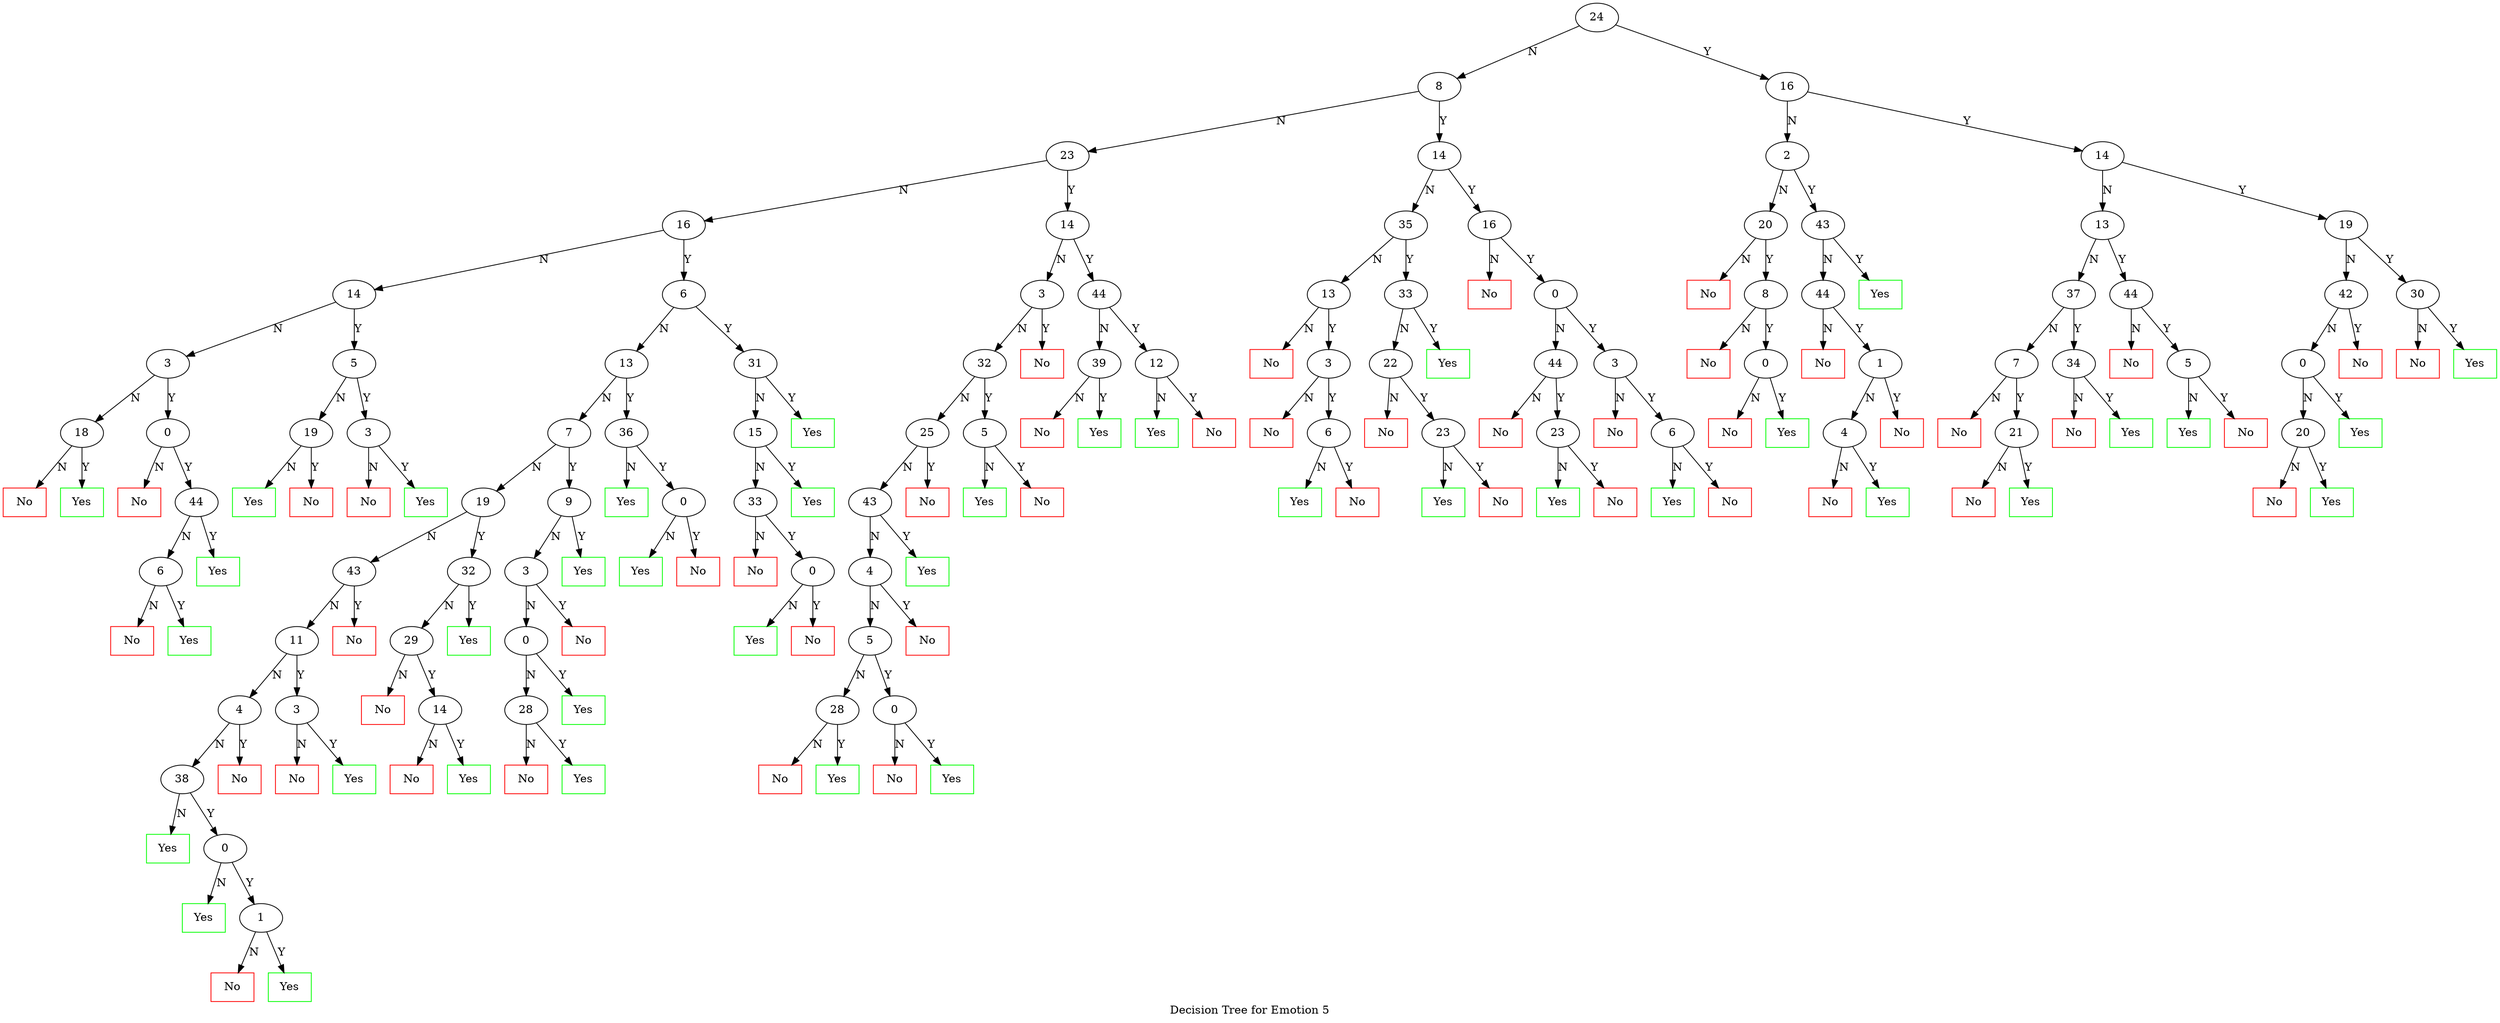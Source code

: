 // Decision Tree 5
digraph {
	24 [label=24]
	2480 [label=8]
	24 -> 2480 [label=N constraint=true]
	2480 [label=8]
	2480230 [label=23]
	2480 -> 2480230 [label=N constraint=true]
	2480230 [label=23]
	2480230160 [label=16]
	2480230 -> 2480230160 [label=N constraint=true]
	2480230160 [label=16]
	2480230160140 [label=14]
	2480230160 -> 2480230160140 [label=N constraint=true]
	2480230160140 [label=14]
	248023016014030 [label=3]
	2480230160140 -> 248023016014030 [label=N constraint=true]
	248023016014030 [label=3]
	248023016014030180 [label=18]
	248023016014030 -> 248023016014030180 [label=N constraint=true]
	248023016014030180 [label=18]
	24802301601403018000 [label=No color=red shape=box]
	248023016014030180 -> 24802301601403018000 [label=N constraint=true]
	24802301601403018011 [label=Yes color=green shape=box]
	248023016014030180 -> 24802301601403018011 [label=Y constraint=true]
	24802301601403001 [label=0]
	248023016014030 -> 24802301601403001 [label=Y constraint=true]
	24802301601403001 [label=0]
	2480230160140300100 [label=No color=red shape=box]
	24802301601403001 -> 2480230160140300100 [label=N constraint=true]
	24802301601403001441 [label=44]
	24802301601403001 -> 24802301601403001441 [label=Y constraint=true]
	24802301601403001441 [label=44]
	2480230160140300144160 [label=6]
	24802301601403001441 -> 2480230160140300144160 [label=N constraint=true]
	2480230160140300144160 [label=6]
	248023016014030014416000 [label=No color=red shape=box]
	2480230160140300144160 -> 248023016014030014416000 [label=N constraint=true]
	248023016014030014416011 [label=Yes color=green shape=box]
	2480230160140300144160 -> 248023016014030014416011 [label=Y constraint=true]
	2480230160140300144111 [label=Yes color=green shape=box]
	24802301601403001441 -> 2480230160140300144111 [label=Y constraint=true]
	248023016014051 [label=5]
	2480230160140 -> 248023016014051 [label=Y constraint=true]
	248023016014051 [label=5]
	248023016014051190 [label=19]
	248023016014051 -> 248023016014051190 [label=N constraint=true]
	248023016014051190 [label=19]
	24802301601405119010 [label=Yes color=green shape=box]
	248023016014051190 -> 24802301601405119010 [label=N constraint=true]
	24802301601405119001 [label=No color=red shape=box]
	248023016014051190 -> 24802301601405119001 [label=Y constraint=true]
	24802301601405131 [label=3]
	248023016014051 -> 24802301601405131 [label=Y constraint=true]
	24802301601405131 [label=3]
	2480230160140513100 [label=No color=red shape=box]
	24802301601405131 -> 2480230160140513100 [label=N constraint=true]
	2480230160140513111 [label=Yes color=green shape=box]
	24802301601405131 -> 2480230160140513111 [label=Y constraint=true]
	248023016061 [label=6]
	2480230160 -> 248023016061 [label=Y constraint=true]
	248023016061 [label=6]
	248023016061130 [label=13]
	248023016061 -> 248023016061130 [label=N constraint=true]
	248023016061130 [label=13]
	24802301606113070 [label=7]
	248023016061130 -> 24802301606113070 [label=N constraint=true]
	24802301606113070 [label=7]
	24802301606113070190 [label=19]
	24802301606113070 -> 24802301606113070190 [label=N constraint=true]
	24802301606113070190 [label=19]
	24802301606113070190430 [label=43]
	24802301606113070190 -> 24802301606113070190430 [label=N constraint=true]
	24802301606113070190430 [label=43]
	24802301606113070190430110 [label=11]
	24802301606113070190430 -> 24802301606113070190430110 [label=N constraint=true]
	24802301606113070190430110 [label=11]
	2480230160611307019043011040 [label=4]
	24802301606113070190430110 -> 2480230160611307019043011040 [label=N constraint=true]
	2480230160611307019043011040 [label=4]
	2480230160611307019043011040380 [label=38]
	2480230160611307019043011040 -> 2480230160611307019043011040380 [label=N constraint=true]
	2480230160611307019043011040380 [label=38]
	248023016061130701904301104038010 [label=Yes color=green shape=box]
	2480230160611307019043011040380 -> 248023016061130701904301104038010 [label=N constraint=true]
	248023016061130701904301104038001 [label=0]
	2480230160611307019043011040380 -> 248023016061130701904301104038001 [label=Y constraint=true]
	248023016061130701904301104038001 [label=0]
	24802301606113070190430110403800110 [label=Yes color=green shape=box]
	248023016061130701904301104038001 -> 24802301606113070190430110403800110 [label=N constraint=true]
	24802301606113070190430110403800111 [label=1]
	248023016061130701904301104038001 -> 24802301606113070190430110403800111 [label=Y constraint=true]
	24802301606113070190430110403800111 [label=1]
	2480230160611307019043011040380011100 [label=No color=red shape=box]
	24802301606113070190430110403800111 -> 2480230160611307019043011040380011100 [label=N constraint=true]
	2480230160611307019043011040380011111 [label=Yes color=green shape=box]
	24802301606113070190430110403800111 -> 2480230160611307019043011040380011111 [label=Y constraint=true]
	248023016061130701904301104001 [label=No color=red shape=box]
	2480230160611307019043011040 -> 248023016061130701904301104001 [label=Y constraint=true]
	2480230160611307019043011031 [label=3]
	24802301606113070190430110 -> 2480230160611307019043011031 [label=Y constraint=true]
	2480230160611307019043011031 [label=3]
	248023016061130701904301103100 [label=No color=red shape=box]
	2480230160611307019043011031 -> 248023016061130701904301103100 [label=N constraint=true]
	248023016061130701904301103111 [label=Yes color=green shape=box]
	2480230160611307019043011031 -> 248023016061130701904301103111 [label=Y constraint=true]
	2480230160611307019043001 [label=No color=red shape=box]
	24802301606113070190430 -> 2480230160611307019043001 [label=Y constraint=true]
	24802301606113070190321 [label=32]
	24802301606113070190 -> 24802301606113070190321 [label=Y constraint=true]
	24802301606113070190321 [label=32]
	24802301606113070190321290 [label=29]
	24802301606113070190321 -> 24802301606113070190321290 [label=N constraint=true]
	24802301606113070190321290 [label=29]
	2480230160611307019032129000 [label=No color=red shape=box]
	24802301606113070190321290 -> 2480230160611307019032129000 [label=N constraint=true]
	24802301606113070190321290141 [label=14]
	24802301606113070190321290 -> 24802301606113070190321290141 [label=Y constraint=true]
	24802301606113070190321290141 [label=14]
	2480230160611307019032129014100 [label=No color=red shape=box]
	24802301606113070190321290141 -> 2480230160611307019032129014100 [label=N constraint=true]
	2480230160611307019032129014111 [label=Yes color=green shape=box]
	24802301606113070190321290141 -> 2480230160611307019032129014111 [label=Y constraint=true]
	2480230160611307019032111 [label=Yes color=green shape=box]
	24802301606113070190321 -> 2480230160611307019032111 [label=Y constraint=true]
	2480230160611307091 [label=9]
	24802301606113070 -> 2480230160611307091 [label=Y constraint=true]
	2480230160611307091 [label=9]
	248023016061130709130 [label=3]
	2480230160611307091 -> 248023016061130709130 [label=N constraint=true]
	248023016061130709130 [label=3]
	24802301606113070913000 [label=0]
	248023016061130709130 -> 24802301606113070913000 [label=N constraint=true]
	24802301606113070913000 [label=0]
	24802301606113070913000280 [label=28]
	24802301606113070913000 -> 24802301606113070913000280 [label=N constraint=true]
	24802301606113070913000280 [label=28]
	2480230160611307091300028000 [label=No color=red shape=box]
	24802301606113070913000280 -> 2480230160611307091300028000 [label=N constraint=true]
	2480230160611307091300028011 [label=Yes color=green shape=box]
	24802301606113070913000280 -> 2480230160611307091300028011 [label=Y constraint=true]
	2480230160611307091300011 [label=Yes color=green shape=box]
	24802301606113070913000 -> 2480230160611307091300011 [label=Y constraint=true]
	24802301606113070913001 [label=No color=red shape=box]
	248023016061130709130 -> 24802301606113070913001 [label=Y constraint=true]
	248023016061130709111 [label=Yes color=green shape=box]
	2480230160611307091 -> 248023016061130709111 [label=Y constraint=true]
	248023016061130361 [label=36]
	248023016061130 -> 248023016061130361 [label=Y constraint=true]
	248023016061130361 [label=36]
	24802301606113036110 [label=Yes color=green shape=box]
	248023016061130361 -> 24802301606113036110 [label=N constraint=true]
	24802301606113036101 [label=0]
	248023016061130361 -> 24802301606113036101 [label=Y constraint=true]
	24802301606113036101 [label=0]
	2480230160611303610110 [label=Yes color=green shape=box]
	24802301606113036101 -> 2480230160611303610110 [label=N constraint=true]
	2480230160611303610101 [label=No color=red shape=box]
	24802301606113036101 -> 2480230160611303610101 [label=Y constraint=true]
	248023016061311 [label=31]
	248023016061 -> 248023016061311 [label=Y constraint=true]
	248023016061311 [label=31]
	248023016061311150 [label=15]
	248023016061311 -> 248023016061311150 [label=N constraint=true]
	248023016061311150 [label=15]
	248023016061311150330 [label=33]
	248023016061311150 -> 248023016061311150330 [label=N constraint=true]
	248023016061311150330 [label=33]
	24802301606131115033000 [label=No color=red shape=box]
	248023016061311150330 -> 24802301606131115033000 [label=N constraint=true]
	24802301606131115033001 [label=0]
	248023016061311150330 -> 24802301606131115033001 [label=Y constraint=true]
	24802301606131115033001 [label=0]
	2480230160613111503300110 [label=Yes color=green shape=box]
	24802301606131115033001 -> 2480230160613111503300110 [label=N constraint=true]
	2480230160613111503300101 [label=No color=red shape=box]
	24802301606131115033001 -> 2480230160613111503300101 [label=Y constraint=true]
	24802301606131115011 [label=Yes color=green shape=box]
	248023016061311150 -> 24802301606131115011 [label=Y constraint=true]
	24802301606131111 [label=Yes color=green shape=box]
	248023016061311 -> 24802301606131111 [label=Y constraint=true]
	2480230141 [label=14]
	2480230 -> 2480230141 [label=Y constraint=true]
	2480230141 [label=14]
	248023014130 [label=3]
	2480230141 -> 248023014130 [label=N constraint=true]
	248023014130 [label=3]
	248023014130320 [label=32]
	248023014130 -> 248023014130320 [label=N constraint=true]
	248023014130320 [label=32]
	248023014130320250 [label=25]
	248023014130320 -> 248023014130320250 [label=N constraint=true]
	248023014130320250 [label=25]
	248023014130320250430 [label=43]
	248023014130320250 -> 248023014130320250430 [label=N constraint=true]
	248023014130320250430 [label=43]
	24802301413032025043040 [label=4]
	248023014130320250430 -> 24802301413032025043040 [label=N constraint=true]
	24802301413032025043040 [label=4]
	2480230141303202504304050 [label=5]
	24802301413032025043040 -> 2480230141303202504304050 [label=N constraint=true]
	2480230141303202504304050 [label=5]
	2480230141303202504304050280 [label=28]
	2480230141303202504304050 -> 2480230141303202504304050280 [label=N constraint=true]
	2480230141303202504304050280 [label=28]
	248023014130320250430405028000 [label=No color=red shape=box]
	2480230141303202504304050280 -> 248023014130320250430405028000 [label=N constraint=true]
	248023014130320250430405028011 [label=Yes color=green shape=box]
	2480230141303202504304050280 -> 248023014130320250430405028011 [label=Y constraint=true]
	248023014130320250430405001 [label=0]
	2480230141303202504304050 -> 248023014130320250430405001 [label=Y constraint=true]
	248023014130320250430405001 [label=0]
	24802301413032025043040500100 [label=No color=red shape=box]
	248023014130320250430405001 -> 24802301413032025043040500100 [label=N constraint=true]
	24802301413032025043040500111 [label=Yes color=green shape=box]
	248023014130320250430405001 -> 24802301413032025043040500111 [label=Y constraint=true]
	2480230141303202504304001 [label=No color=red shape=box]
	24802301413032025043040 -> 2480230141303202504304001 [label=Y constraint=true]
	24802301413032025043011 [label=Yes color=green shape=box]
	248023014130320250430 -> 24802301413032025043011 [label=Y constraint=true]
	24802301413032025001 [label=No color=red shape=box]
	248023014130320250 -> 24802301413032025001 [label=Y constraint=true]
	24802301413032051 [label=5]
	248023014130320 -> 24802301413032051 [label=Y constraint=true]
	24802301413032051 [label=5]
	2480230141303205110 [label=Yes color=green shape=box]
	24802301413032051 -> 2480230141303205110 [label=N constraint=true]
	2480230141303205101 [label=No color=red shape=box]
	24802301413032051 -> 2480230141303205101 [label=Y constraint=true]
	24802301413001 [label=No color=red shape=box]
	248023014130 -> 24802301413001 [label=Y constraint=true]
	2480230141441 [label=44]
	2480230141 -> 2480230141441 [label=Y constraint=true]
	2480230141441 [label=44]
	2480230141441390 [label=39]
	2480230141441 -> 2480230141441390 [label=N constraint=true]
	2480230141441390 [label=39]
	248023014144139000 [label=No color=red shape=box]
	2480230141441390 -> 248023014144139000 [label=N constraint=true]
	248023014144139011 [label=Yes color=green shape=box]
	2480230141441390 -> 248023014144139011 [label=Y constraint=true]
	2480230141441121 [label=12]
	2480230141441 -> 2480230141441121 [label=Y constraint=true]
	2480230141441121 [label=12]
	248023014144112110 [label=Yes color=green shape=box]
	2480230141441121 -> 248023014144112110 [label=N constraint=true]
	248023014144112101 [label=No color=red shape=box]
	2480230141441121 -> 248023014144112101 [label=Y constraint=true]
	2480141 [label=14]
	2480 -> 2480141 [label=Y constraint=true]
	2480141 [label=14]
	2480141350 [label=35]
	2480141 -> 2480141350 [label=N constraint=true]
	2480141350 [label=35]
	2480141350130 [label=13]
	2480141350 -> 2480141350130 [label=N constraint=true]
	2480141350130 [label=13]
	248014135013000 [label=No color=red shape=box]
	2480141350130 -> 248014135013000 [label=N constraint=true]
	248014135013031 [label=3]
	2480141350130 -> 248014135013031 [label=Y constraint=true]
	248014135013031 [label=3]
	24801413501303100 [label=No color=red shape=box]
	248014135013031 -> 24801413501303100 [label=N constraint=true]
	24801413501303161 [label=6]
	248014135013031 -> 24801413501303161 [label=Y constraint=true]
	24801413501303161 [label=6]
	2480141350130316110 [label=Yes color=green shape=box]
	24801413501303161 -> 2480141350130316110 [label=N constraint=true]
	2480141350130316101 [label=No color=red shape=box]
	24801413501303161 -> 2480141350130316101 [label=Y constraint=true]
	2480141350331 [label=33]
	2480141350 -> 2480141350331 [label=Y constraint=true]
	2480141350331 [label=33]
	2480141350331220 [label=22]
	2480141350331 -> 2480141350331220 [label=N constraint=true]
	2480141350331220 [label=22]
	248014135033122000 [label=No color=red shape=box]
	2480141350331220 -> 248014135033122000 [label=N constraint=true]
	2480141350331220231 [label=23]
	2480141350331220 -> 2480141350331220231 [label=Y constraint=true]
	2480141350331220231 [label=23]
	248014135033122023110 [label=Yes color=green shape=box]
	2480141350331220231 -> 248014135033122023110 [label=N constraint=true]
	248014135033122023101 [label=No color=red shape=box]
	2480141350331220231 -> 248014135033122023101 [label=Y constraint=true]
	248014135033111 [label=Yes color=green shape=box]
	2480141350331 -> 248014135033111 [label=Y constraint=true]
	2480141161 [label=16]
	2480141 -> 2480141161 [label=Y constraint=true]
	2480141161 [label=16]
	248014116100 [label=No color=red shape=box]
	2480141161 -> 248014116100 [label=N constraint=true]
	248014116101 [label=0]
	2480141161 -> 248014116101 [label=Y constraint=true]
	248014116101 [label=0]
	248014116101440 [label=44]
	248014116101 -> 248014116101440 [label=N constraint=true]
	248014116101440 [label=44]
	24801411610144000 [label=No color=red shape=box]
	248014116101440 -> 24801411610144000 [label=N constraint=true]
	248014116101440231 [label=23]
	248014116101440 -> 248014116101440231 [label=Y constraint=true]
	248014116101440231 [label=23]
	24801411610144023110 [label=Yes color=green shape=box]
	248014116101440231 -> 24801411610144023110 [label=N constraint=true]
	24801411610144023101 [label=No color=red shape=box]
	248014116101440231 -> 24801411610144023101 [label=Y constraint=true]
	24801411610131 [label=3]
	248014116101 -> 24801411610131 [label=Y constraint=true]
	24801411610131 [label=3]
	2480141161013100 [label=No color=red shape=box]
	24801411610131 -> 2480141161013100 [label=N constraint=true]
	2480141161013161 [label=6]
	24801411610131 -> 2480141161013161 [label=Y constraint=true]
	2480141161013161 [label=6]
	248014116101316110 [label=Yes color=green shape=box]
	2480141161013161 -> 248014116101316110 [label=N constraint=true]
	248014116101316101 [label=No color=red shape=box]
	2480141161013161 -> 248014116101316101 [label=Y constraint=true]
	24161 [label=16]
	24 -> 24161 [label=Y constraint=true]
	24161 [label=16]
	2416120 [label=2]
	24161 -> 2416120 [label=N constraint=true]
	2416120 [label=2]
	2416120200 [label=20]
	2416120 -> 2416120200 [label=N constraint=true]
	2416120200 [label=20]
	241612020000 [label=No color=red shape=box]
	2416120200 -> 241612020000 [label=N constraint=true]
	241612020081 [label=8]
	2416120200 -> 241612020081 [label=Y constraint=true]
	241612020081 [label=8]
	24161202008100 [label=No color=red shape=box]
	241612020081 -> 24161202008100 [label=N constraint=true]
	24161202008101 [label=0]
	241612020081 -> 24161202008101 [label=Y constraint=true]
	24161202008101 [label=0]
	2416120200810100 [label=No color=red shape=box]
	24161202008101 -> 2416120200810100 [label=N constraint=true]
	2416120200810111 [label=Yes color=green shape=box]
	24161202008101 -> 2416120200810111 [label=Y constraint=true]
	2416120431 [label=43]
	2416120 -> 2416120431 [label=Y constraint=true]
	2416120431 [label=43]
	2416120431440 [label=44]
	2416120431 -> 2416120431440 [label=N constraint=true]
	2416120431440 [label=44]
	241612043144000 [label=No color=red shape=box]
	2416120431440 -> 241612043144000 [label=N constraint=true]
	241612043144011 [label=1]
	2416120431440 -> 241612043144011 [label=Y constraint=true]
	241612043144011 [label=1]
	24161204314401140 [label=4]
	241612043144011 -> 24161204314401140 [label=N constraint=true]
	24161204314401140 [label=4]
	2416120431440114000 [label=No color=red shape=box]
	24161204314401140 -> 2416120431440114000 [label=N constraint=true]
	2416120431440114011 [label=Yes color=green shape=box]
	24161204314401140 -> 2416120431440114011 [label=Y constraint=true]
	24161204314401101 [label=No color=red shape=box]
	241612043144011 -> 24161204314401101 [label=Y constraint=true]
	241612043111 [label=Yes color=green shape=box]
	2416120431 -> 241612043111 [label=Y constraint=true]
	24161141 [label=14]
	24161 -> 24161141 [label=Y constraint=true]
	24161141 [label=14]
	24161141130 [label=13]
	24161141 -> 24161141130 [label=N constraint=true]
	24161141130 [label=13]
	24161141130370 [label=37]
	24161141130 -> 24161141130370 [label=N constraint=true]
	24161141130370 [label=37]
	2416114113037070 [label=7]
	24161141130370 -> 2416114113037070 [label=N constraint=true]
	2416114113037070 [label=7]
	241611411303707000 [label=No color=red shape=box]
	2416114113037070 -> 241611411303707000 [label=N constraint=true]
	2416114113037070211 [label=21]
	2416114113037070 -> 2416114113037070211 [label=Y constraint=true]
	2416114113037070211 [label=21]
	241611411303707021100 [label=No color=red shape=box]
	2416114113037070211 -> 241611411303707021100 [label=N constraint=true]
	241611411303707021111 [label=Yes color=green shape=box]
	2416114113037070211 -> 241611411303707021111 [label=Y constraint=true]
	24161141130370341 [label=34]
	24161141130370 -> 24161141130370341 [label=Y constraint=true]
	24161141130370341 [label=34]
	2416114113037034100 [label=No color=red shape=box]
	24161141130370341 -> 2416114113037034100 [label=N constraint=true]
	2416114113037034111 [label=Yes color=green shape=box]
	24161141130370341 -> 2416114113037034111 [label=Y constraint=true]
	24161141130441 [label=44]
	24161141130 -> 24161141130441 [label=Y constraint=true]
	24161141130441 [label=44]
	2416114113044100 [label=No color=red shape=box]
	24161141130441 -> 2416114113044100 [label=N constraint=true]
	2416114113044151 [label=5]
	24161141130441 -> 2416114113044151 [label=Y constraint=true]
	2416114113044151 [label=5]
	241611411304415110 [label=Yes color=green shape=box]
	2416114113044151 -> 241611411304415110 [label=N constraint=true]
	241611411304415101 [label=No color=red shape=box]
	2416114113044151 -> 241611411304415101 [label=Y constraint=true]
	24161141191 [label=19]
	24161141 -> 24161141191 [label=Y constraint=true]
	24161141191 [label=19]
	24161141191420 [label=42]
	24161141191 -> 24161141191420 [label=N constraint=true]
	24161141191420 [label=42]
	2416114119142000 [label=0]
	24161141191420 -> 2416114119142000 [label=N constraint=true]
	2416114119142000 [label=0]
	2416114119142000200 [label=20]
	2416114119142000 -> 2416114119142000200 [label=N constraint=true]
	2416114119142000200 [label=20]
	241611411914200020000 [label=No color=red shape=box]
	2416114119142000200 -> 241611411914200020000 [label=N constraint=true]
	241611411914200020011 [label=Yes color=green shape=box]
	2416114119142000200 -> 241611411914200020011 [label=Y constraint=true]
	241611411914200011 [label=Yes color=green shape=box]
	2416114119142000 -> 241611411914200011 [label=Y constraint=true]
	2416114119142001 [label=No color=red shape=box]
	24161141191420 -> 2416114119142001 [label=Y constraint=true]
	24161141191301 [label=30]
	24161141191 -> 24161141191301 [label=Y constraint=true]
	24161141191301 [label=30]
	2416114119130100 [label=No color=red shape=box]
	24161141191301 -> 2416114119130100 [label=N constraint=true]
	2416114119130111 [label=Yes color=green shape=box]
	24161141191301 -> 2416114119130111 [label=Y constraint=true]
	label="Decision Tree for Emotion 5"
}
